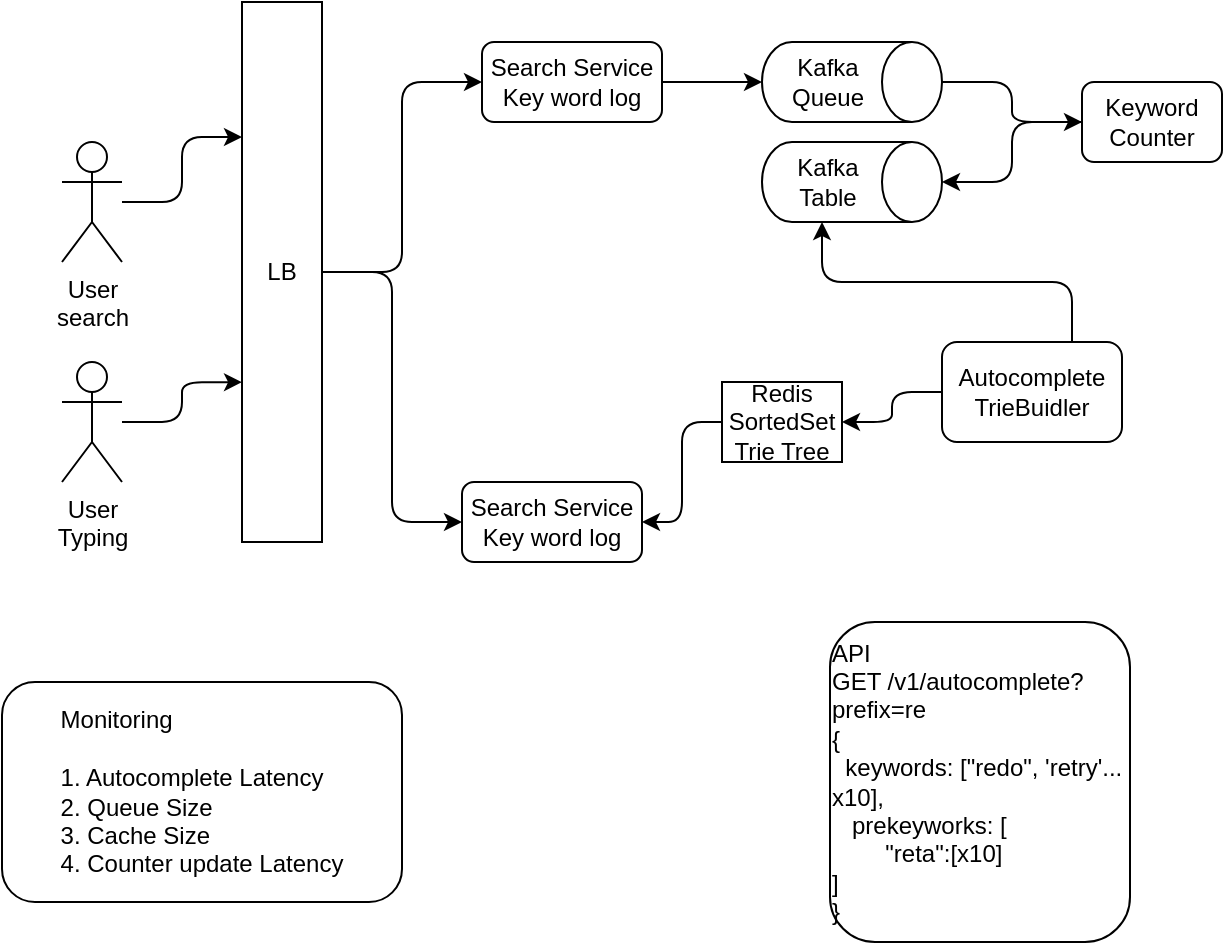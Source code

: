 <mxfile version="17.2.4" type="device"><diagram id="91WG9nD2lDHOSfL_v4QY" name="Page-1"><mxGraphModel dx="946" dy="619" grid="1" gridSize="10" guides="1" tooltips="1" connect="1" arrows="1" fold="1" page="1" pageScale="1" pageWidth="827" pageHeight="1169" math="0" shadow="0"><root><mxCell id="0"/><mxCell id="1" parent="0"/><mxCell id="of-2pLqhAdyeCGG7_Qzt-3" style="edgeStyle=orthogonalEdgeStyle;rounded=1;orthogonalLoop=1;jettySize=auto;html=1;entryX=0;entryY=0.25;entryDx=0;entryDy=0;" parent="1" source="of-2pLqhAdyeCGG7_Qzt-1" target="of-2pLqhAdyeCGG7_Qzt-2" edge="1"><mxGeometry relative="1" as="geometry"/></mxCell><mxCell id="of-2pLqhAdyeCGG7_Qzt-1" value="User&lt;br&gt;search" style="shape=umlActor;verticalLabelPosition=bottom;verticalAlign=top;html=1;outlineConnect=0;" parent="1" vertex="1"><mxGeometry x="30" y="110" width="30" height="60" as="geometry"/></mxCell><mxCell id="of-2pLqhAdyeCGG7_Qzt-5" style="edgeStyle=orthogonalEdgeStyle;rounded=1;orthogonalLoop=1;jettySize=auto;html=1;" parent="1" source="of-2pLqhAdyeCGG7_Qzt-2" target="of-2pLqhAdyeCGG7_Qzt-4" edge="1"><mxGeometry relative="1" as="geometry"/></mxCell><mxCell id="of-2pLqhAdyeCGG7_Qzt-23" style="edgeStyle=orthogonalEdgeStyle;rounded=1;orthogonalLoop=1;jettySize=auto;html=1;" parent="1" source="of-2pLqhAdyeCGG7_Qzt-2" target="of-2pLqhAdyeCGG7_Qzt-19" edge="1"><mxGeometry relative="1" as="geometry"/></mxCell><mxCell id="of-2pLqhAdyeCGG7_Qzt-2" value="LB" style="rounded=0;whiteSpace=wrap;html=1;" parent="1" vertex="1"><mxGeometry x="120" y="40" width="40" height="270" as="geometry"/></mxCell><mxCell id="of-2pLqhAdyeCGG7_Qzt-7" style="edgeStyle=orthogonalEdgeStyle;rounded=1;orthogonalLoop=1;jettySize=auto;html=1;entryX=0.5;entryY=1;entryDx=0;entryDy=0;entryPerimeter=0;" parent="1" source="of-2pLqhAdyeCGG7_Qzt-4" target="of-2pLqhAdyeCGG7_Qzt-6" edge="1"><mxGeometry relative="1" as="geometry"/></mxCell><mxCell id="of-2pLqhAdyeCGG7_Qzt-4" value="Search Service&lt;br&gt;Key word log" style="rounded=1;whiteSpace=wrap;html=1;" parent="1" vertex="1"><mxGeometry x="240" y="60" width="90" height="40" as="geometry"/></mxCell><mxCell id="of-2pLqhAdyeCGG7_Qzt-9" style="edgeStyle=orthogonalEdgeStyle;rounded=1;orthogonalLoop=1;jettySize=auto;html=1;entryX=0;entryY=0.5;entryDx=0;entryDy=0;" parent="1" source="of-2pLqhAdyeCGG7_Qzt-6" target="of-2pLqhAdyeCGG7_Qzt-8" edge="1"><mxGeometry relative="1" as="geometry"/></mxCell><mxCell id="of-2pLqhAdyeCGG7_Qzt-6" value="Kafka Queue" style="shape=cylinder3;whiteSpace=wrap;html=1;boundedLbl=1;backgroundOutline=1;size=15;direction=south;" parent="1" vertex="1"><mxGeometry x="380" y="60" width="90" height="40" as="geometry"/></mxCell><mxCell id="of-2pLqhAdyeCGG7_Qzt-29" style="edgeStyle=orthogonalEdgeStyle;rounded=1;orthogonalLoop=1;jettySize=auto;html=1;" parent="1" source="of-2pLqhAdyeCGG7_Qzt-8" target="of-2pLqhAdyeCGG7_Qzt-28" edge="1"><mxGeometry relative="1" as="geometry"/></mxCell><mxCell id="of-2pLqhAdyeCGG7_Qzt-8" value="Keyword&lt;br&gt;Counter" style="rounded=1;whiteSpace=wrap;html=1;" parent="1" vertex="1"><mxGeometry x="540" y="80" width="70" height="40" as="geometry"/></mxCell><mxCell id="of-2pLqhAdyeCGG7_Qzt-17" style="edgeStyle=orthogonalEdgeStyle;rounded=1;orthogonalLoop=1;jettySize=auto;html=1;entryX=1;entryY=0.5;entryDx=0;entryDy=0;" parent="1" source="of-2pLqhAdyeCGG7_Qzt-12" target="of-2pLqhAdyeCGG7_Qzt-16" edge="1"><mxGeometry relative="1" as="geometry"/></mxCell><mxCell id="of-2pLqhAdyeCGG7_Qzt-34" style="edgeStyle=orthogonalEdgeStyle;rounded=1;orthogonalLoop=1;jettySize=auto;html=1;entryX=1;entryY=0;entryDx=0;entryDy=60;entryPerimeter=0;" parent="1" source="of-2pLqhAdyeCGG7_Qzt-12" target="of-2pLqhAdyeCGG7_Qzt-28" edge="1"><mxGeometry relative="1" as="geometry"><Array as="points"><mxPoint x="535" y="180"/><mxPoint x="410" y="180"/></Array></mxGeometry></mxCell><mxCell id="of-2pLqhAdyeCGG7_Qzt-12" value="Autocomplete&lt;br&gt;TrieBuidler" style="rounded=1;whiteSpace=wrap;html=1;" parent="1" vertex="1"><mxGeometry x="470" y="210" width="90" height="50" as="geometry"/></mxCell><mxCell id="of-2pLqhAdyeCGG7_Qzt-20" style="edgeStyle=orthogonalEdgeStyle;rounded=1;orthogonalLoop=1;jettySize=auto;html=1;entryX=1;entryY=0.5;entryDx=0;entryDy=0;" parent="1" source="of-2pLqhAdyeCGG7_Qzt-16" target="of-2pLqhAdyeCGG7_Qzt-19" edge="1"><mxGeometry relative="1" as="geometry"/></mxCell><mxCell id="of-2pLqhAdyeCGG7_Qzt-16" value="Redis&lt;br&gt;SortedSet&lt;br&gt;Trie Tree" style="rounded=0;whiteSpace=wrap;html=1;" parent="1" vertex="1"><mxGeometry x="360" y="230" width="60" height="40" as="geometry"/></mxCell><mxCell id="of-2pLqhAdyeCGG7_Qzt-19" value="Search Service&lt;br&gt;Key word log" style="rounded=1;whiteSpace=wrap;html=1;" parent="1" vertex="1"><mxGeometry x="230" y="280" width="90" height="40" as="geometry"/></mxCell><mxCell id="of-2pLqhAdyeCGG7_Qzt-22" style="edgeStyle=orthogonalEdgeStyle;rounded=1;orthogonalLoop=1;jettySize=auto;html=1;entryX=0;entryY=0.704;entryDx=0;entryDy=0;entryPerimeter=0;" parent="1" source="of-2pLqhAdyeCGG7_Qzt-21" target="of-2pLqhAdyeCGG7_Qzt-2" edge="1"><mxGeometry relative="1" as="geometry"/></mxCell><mxCell id="of-2pLqhAdyeCGG7_Qzt-21" value="User&lt;br&gt;Typing" style="shape=umlActor;verticalLabelPosition=bottom;verticalAlign=top;html=1;outlineConnect=0;" parent="1" vertex="1"><mxGeometry x="30" y="220" width="30" height="60" as="geometry"/></mxCell><mxCell id="of-2pLqhAdyeCGG7_Qzt-28" value="Kafka Table" style="shape=cylinder3;whiteSpace=wrap;html=1;boundedLbl=1;backgroundOutline=1;size=15;direction=south;" parent="1" vertex="1"><mxGeometry x="380" y="110" width="90" height="40" as="geometry"/></mxCell><mxCell id="R93WsC4x7rBNm3n1_RQw-1" value="&lt;div style=&quot;text-align: left&quot;&gt;&lt;span&gt;API&lt;/span&gt;&lt;/div&gt;&lt;div style=&quot;text-align: left&quot;&gt;&lt;span&gt;GET /v1/autocomplete?prefix=re&lt;/span&gt;&lt;/div&gt;&lt;div style=&quot;text-align: left&quot;&gt;&lt;span&gt;{&lt;/span&gt;&lt;/div&gt;&lt;div style=&quot;text-align: left&quot;&gt;&lt;span&gt;&amp;nbsp; keywords: [&quot;redo&quot;, 'retry'... x10],&lt;/span&gt;&lt;/div&gt;&lt;div style=&quot;text-align: left&quot;&gt;&lt;span&gt;&amp;nbsp; &amp;nbsp;prekeyworks: [&lt;/span&gt;&lt;/div&gt;&lt;div style=&quot;text-align: left&quot;&gt;&lt;span&gt;&lt;span style=&quot;white-space: pre&quot;&gt;&#9;&lt;/span&gt;&quot;reta&quot;:[x10]&lt;/span&gt;&lt;/div&gt;&lt;div style=&quot;text-align: left&quot;&gt;&lt;span&gt;]&lt;/span&gt;&lt;/div&gt;&lt;div style=&quot;text-align: left&quot;&gt;&lt;span&gt;}&lt;/span&gt;&lt;/div&gt;" style="rounded=1;whiteSpace=wrap;html=1;" parent="1" vertex="1"><mxGeometry x="414" y="350" width="150" height="160" as="geometry"/></mxCell><mxCell id="R93WsC4x7rBNm3n1_RQw-2" value="&lt;div style=&quot;text-align: left&quot;&gt;&lt;span&gt;Monitoring&lt;/span&gt;&lt;/div&gt;&lt;div style=&quot;text-align: left&quot;&gt;&lt;span&gt;&lt;br&gt;&lt;/span&gt;&lt;/div&gt;&lt;div style=&quot;text-align: left&quot;&gt;&lt;span&gt;1. Autocomplete Latency&lt;/span&gt;&lt;/div&gt;&lt;div style=&quot;text-align: left&quot;&gt;&lt;span&gt;2. Queue Size&lt;/span&gt;&lt;/div&gt;&lt;div style=&quot;text-align: left&quot;&gt;&lt;span&gt;3. Cache Size&lt;/span&gt;&lt;/div&gt;&lt;div style=&quot;text-align: left&quot;&gt;&lt;span&gt;4. Counter update Latency&lt;/span&gt;&lt;/div&gt;" style="rounded=1;whiteSpace=wrap;html=1;" parent="1" vertex="1"><mxGeometry y="380" width="200" height="110" as="geometry"/></mxCell></root></mxGraphModel></diagram></mxfile>